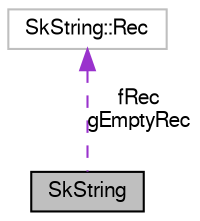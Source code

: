 digraph G
{
  edge [fontname="FreeSans",fontsize="10",labelfontname="FreeSans",labelfontsize="10"];
  node [fontname="FreeSans",fontsize="10",shape=record];
  Node1 [label="SkString",height=0.2,width=0.4,color="black", fillcolor="grey75", style="filled" fontcolor="black"];
  Node2 -> Node1 [dir=back,color="darkorchid3",fontsize="10",style="dashed",label="fRec\ngEmptyRec",fontname="FreeSans"];
  Node2 [label="SkString::Rec",height=0.2,width=0.4,color="grey75", fillcolor="white", style="filled"];
}
